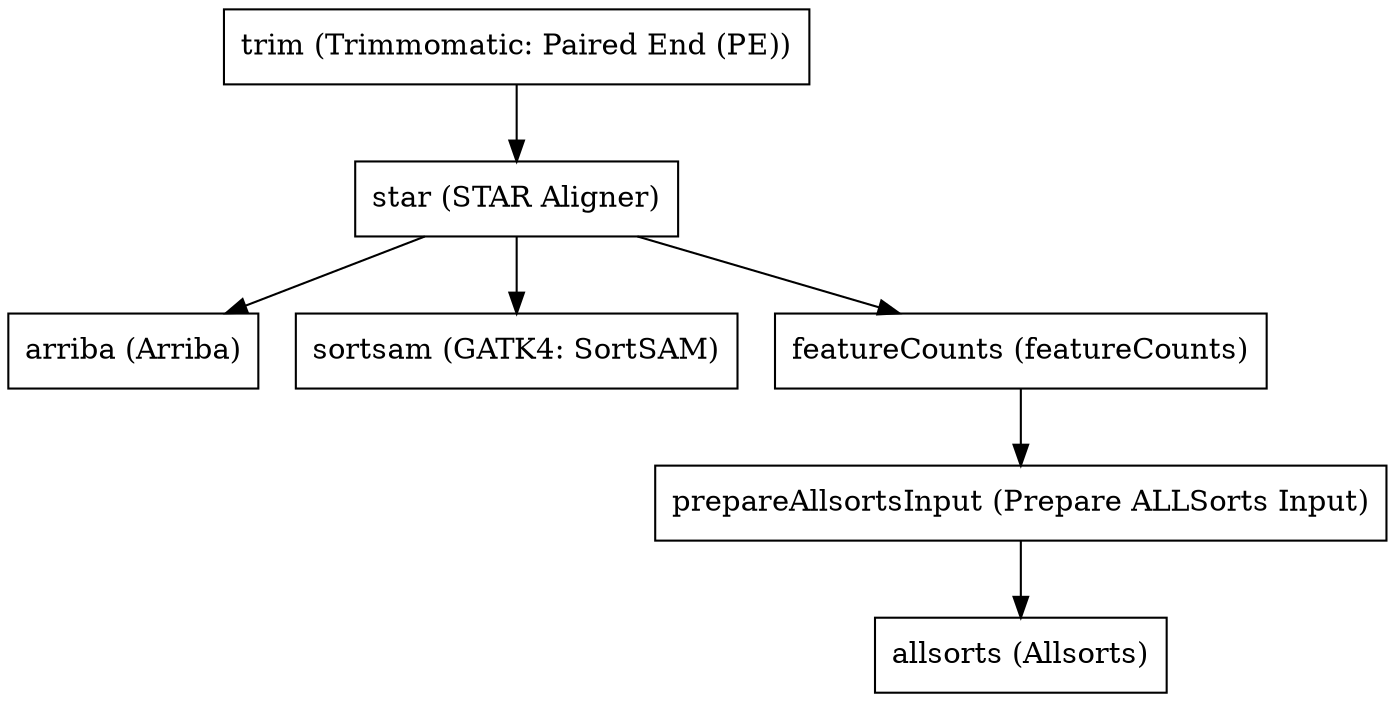 // Oncopipe: sample preparation
digraph OncopipeSamplePreparation {
	node [shape=record]
	trim [label="trim (Trimmomatic: Paired End (PE))"]
	star [label="star (STAR Aligner)"]
	arriba [label="arriba (Arriba)"]
	sortsam [label="sortsam (GATK4: SortSAM)"]
	featureCounts [label="featureCounts (featureCounts)"]
	prepareAllsortsInput [label="prepareAllsortsInput (Prepare ALLSorts Input)"]
	allsorts [label="allsorts (Allsorts)"]
	trim -> star
	star -> arriba
	star -> sortsam
	star -> featureCounts
	featureCounts -> prepareAllsortsInput
	prepareAllsortsInput -> allsorts
}
